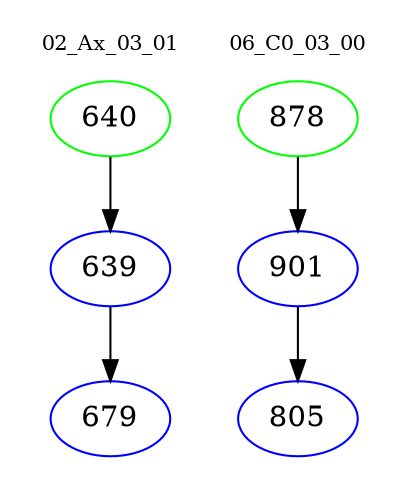 digraph{
subgraph cluster_0 {
color = white
label = "02_Ax_03_01";
fontsize=10;
T0_640 [label="640", color="green"]
T0_640 -> T0_639 [color="black"]
T0_639 [label="639", color="blue"]
T0_639 -> T0_679 [color="black"]
T0_679 [label="679", color="blue"]
}
subgraph cluster_1 {
color = white
label = "06_C0_03_00";
fontsize=10;
T1_878 [label="878", color="green"]
T1_878 -> T1_901 [color="black"]
T1_901 [label="901", color="blue"]
T1_901 -> T1_805 [color="black"]
T1_805 [label="805", color="blue"]
}
}
